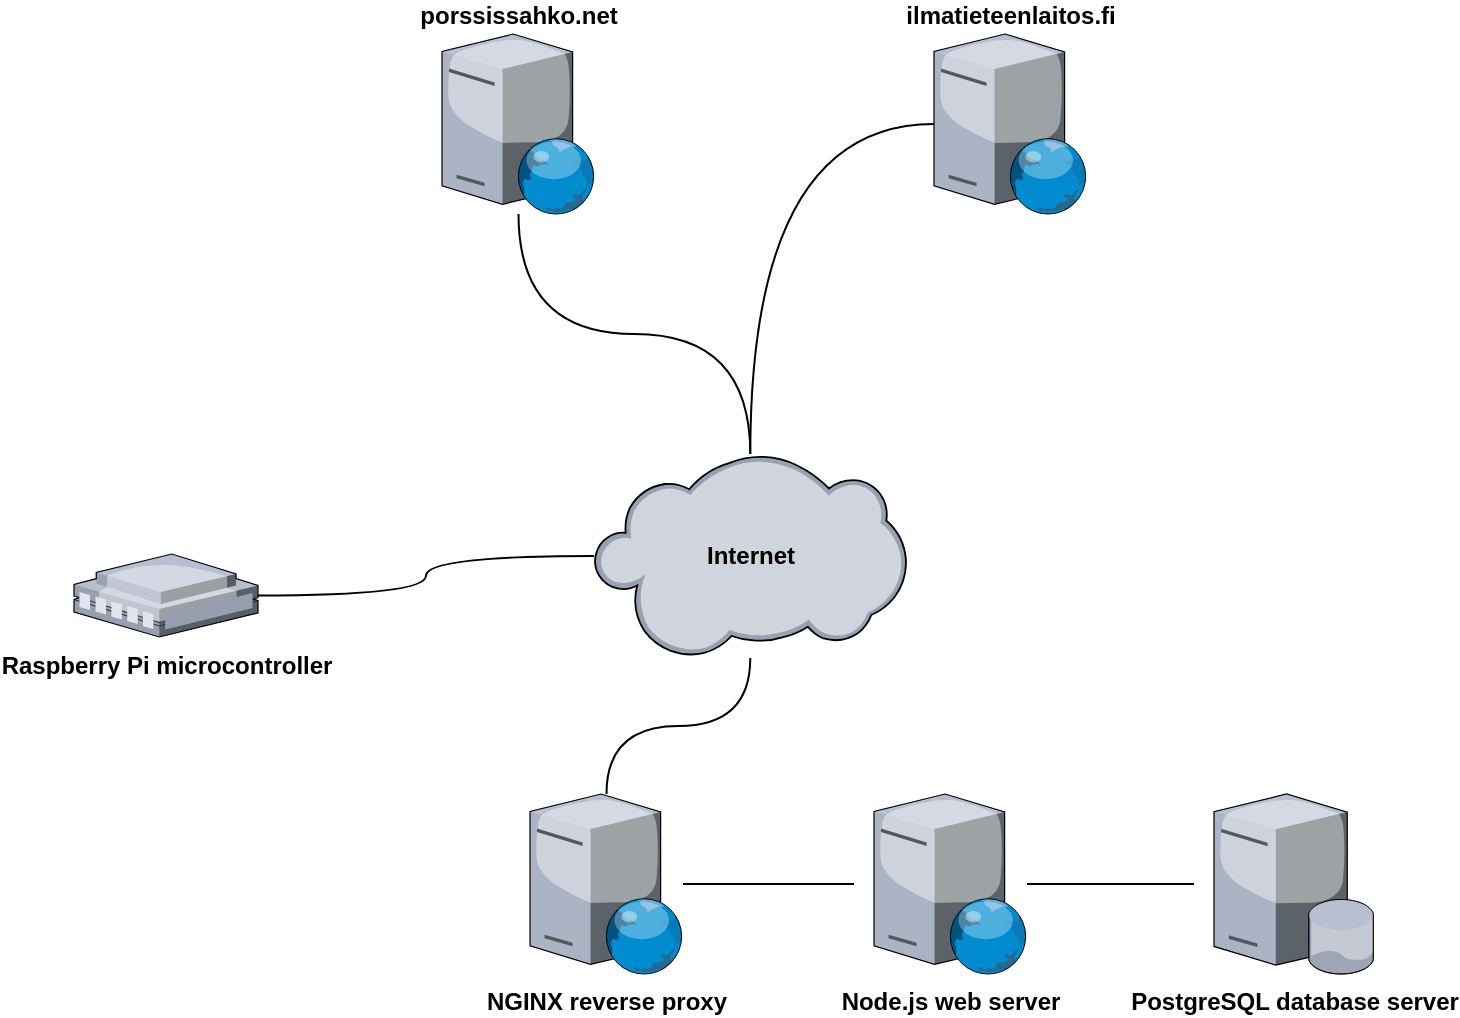<mxfile version="20.7.4" type="device"><diagram id="cJcZy7UExRoYxNvGQyx2" name="Page-1"><mxGraphModel dx="1098" dy="820" grid="1" gridSize="10" guides="1" tooltips="1" connect="1" arrows="1" fold="1" page="1" pageScale="1" pageWidth="827" pageHeight="1169" math="0" shadow="0"><root><mxCell id="0"/><mxCell id="1" parent="0"/><mxCell id="8S6Q1RIhSE1qpBNXT6Ta-13" style="edgeStyle=orthogonalEdgeStyle;curved=1;orthogonalLoop=1;jettySize=auto;html=1;startArrow=none;startFill=0;endArrow=none;endFill=0;" edge="1" parent="1" source="8S6Q1RIhSE1qpBNXT6Ta-1" target="8S6Q1RIhSE1qpBNXT6Ta-4"><mxGeometry relative="1" as="geometry"/></mxCell><mxCell id="8S6Q1RIhSE1qpBNXT6Ta-1" value="&lt;b&gt;Internet&lt;/b&gt;" style="verticalLabelPosition=middle;sketch=0;aspect=fixed;html=1;verticalAlign=middle;strokeColor=none;align=center;outlineConnect=0;shape=mxgraph.citrix.cloud;labelPosition=center;" vertex="1" parent="1"><mxGeometry x="370" y="350" width="156.29" height="102" as="geometry"/></mxCell><mxCell id="8S6Q1RIhSE1qpBNXT6Ta-10" style="orthogonalLoop=1;jettySize=auto;html=1;startArrow=none;startFill=0;edgeStyle=orthogonalEdgeStyle;curved=1;endArrow=none;endFill=0;" edge="1" parent="1" source="8S6Q1RIhSE1qpBNXT6Ta-2" target="8S6Q1RIhSE1qpBNXT6Ta-1"><mxGeometry relative="1" as="geometry"/></mxCell><mxCell id="8S6Q1RIhSE1qpBNXT6Ta-2" value="&lt;b&gt;porssissahko.net&lt;/b&gt;" style="verticalLabelPosition=top;sketch=0;aspect=fixed;html=1;verticalAlign=bottom;strokeColor=none;align=center;outlineConnect=0;shape=mxgraph.citrix.web_server;labelPosition=center;" vertex="1" parent="1"><mxGeometry x="294" y="140" width="76.5" height="90" as="geometry"/></mxCell><mxCell id="8S6Q1RIhSE1qpBNXT6Ta-11" style="edgeStyle=orthogonalEdgeStyle;curved=1;orthogonalLoop=1;jettySize=auto;html=1;startArrow=none;startFill=0;endArrow=none;endFill=0;" edge="1" parent="1" source="8S6Q1RIhSE1qpBNXT6Ta-3" target="8S6Q1RIhSE1qpBNXT6Ta-1"><mxGeometry relative="1" as="geometry"/></mxCell><mxCell id="8S6Q1RIhSE1qpBNXT6Ta-3" value="&lt;b&gt;ilmatieteenlaitos.fi&lt;/b&gt;" style="verticalLabelPosition=top;sketch=0;aspect=fixed;html=1;verticalAlign=bottom;strokeColor=none;align=center;outlineConnect=0;shape=mxgraph.citrix.web_server;labelPosition=center;" vertex="1" parent="1"><mxGeometry x="540" y="140" width="76.5" height="90" as="geometry"/></mxCell><mxCell id="8S6Q1RIhSE1qpBNXT6Ta-14" style="edgeStyle=orthogonalEdgeStyle;curved=1;orthogonalLoop=1;jettySize=auto;html=1;startArrow=none;startFill=0;endArrow=none;endFill=0;" edge="1" parent="1" source="8S6Q1RIhSE1qpBNXT6Ta-4"><mxGeometry relative="1" as="geometry"><mxPoint x="500" y="565" as="targetPoint"/></mxGeometry></mxCell><mxCell id="8S6Q1RIhSE1qpBNXT6Ta-4" value="&lt;b&gt;NGINX reverse proxy&lt;/b&gt;" style="verticalLabelPosition=bottom;sketch=0;aspect=fixed;html=1;verticalAlign=top;strokeColor=none;align=center;outlineConnect=0;shape=mxgraph.citrix.web_server;" vertex="1" parent="1"><mxGeometry x="338" y="520" width="76.5" height="90" as="geometry"/></mxCell><mxCell id="8S6Q1RIhSE1qpBNXT6Ta-15" style="edgeStyle=orthogonalEdgeStyle;curved=1;orthogonalLoop=1;jettySize=auto;html=1;startArrow=none;startFill=0;endArrow=none;endFill=0;" edge="1" parent="1" source="8S6Q1RIhSE1qpBNXT6Ta-5"><mxGeometry relative="1" as="geometry"><mxPoint x="670" y="565" as="targetPoint"/></mxGeometry></mxCell><mxCell id="8S6Q1RIhSE1qpBNXT6Ta-5" value="&lt;b&gt;Node.js web server&lt;/b&gt;" style="verticalLabelPosition=bottom;sketch=0;aspect=fixed;html=1;verticalAlign=top;strokeColor=none;align=center;outlineConnect=0;shape=mxgraph.citrix.web_server;" vertex="1" parent="1"><mxGeometry x="510" y="520" width="76.5" height="90" as="geometry"/></mxCell><mxCell id="8S6Q1RIhSE1qpBNXT6Ta-6" value="&lt;b&gt;PostgreSQL database server&lt;/b&gt;" style="verticalLabelPosition=bottom;sketch=0;aspect=fixed;html=1;verticalAlign=top;strokeColor=none;align=center;outlineConnect=0;shape=mxgraph.citrix.database_server;" vertex="1" parent="1"><mxGeometry x="680" y="520" width="80" height="90" as="geometry"/></mxCell><mxCell id="8S6Q1RIhSE1qpBNXT6Ta-12" style="edgeStyle=orthogonalEdgeStyle;curved=1;orthogonalLoop=1;jettySize=auto;html=1;startArrow=none;startFill=0;endArrow=none;endFill=0;" edge="1" parent="1" source="8S6Q1RIhSE1qpBNXT6Ta-9" target="8S6Q1RIhSE1qpBNXT6Ta-1"><mxGeometry relative="1" as="geometry"/></mxCell><mxCell id="8S6Q1RIhSE1qpBNXT6Ta-9" value="&lt;b&gt;Raspberry Pi microcontroller&lt;/b&gt;" style="verticalLabelPosition=bottom;sketch=0;aspect=fixed;html=1;verticalAlign=top;strokeColor=none;align=center;outlineConnect=0;shape=mxgraph.citrix.remote_office;" vertex="1" parent="1"><mxGeometry x="110" y="400" width="92" height="41.5" as="geometry"/></mxCell></root></mxGraphModel></diagram></mxfile>